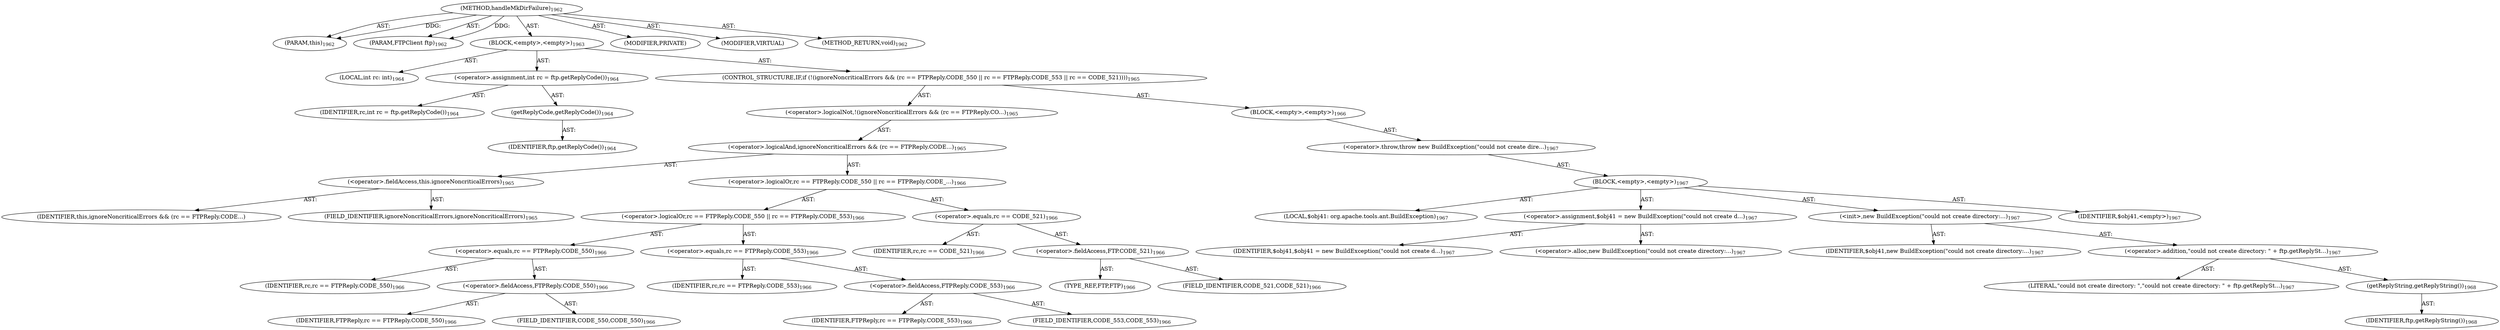 digraph "handleMkDirFailure" {  
"111669149767" [label = <(METHOD,handleMkDirFailure)<SUB>1962</SUB>> ]
"115964117154" [label = <(PARAM,this)<SUB>1962</SUB>> ]
"115964117155" [label = <(PARAM,FTPClient ftp)<SUB>1962</SUB>> ]
"25769804138" [label = <(BLOCK,&lt;empty&gt;,&lt;empty&gt;)<SUB>1963</SUB>> ]
"94489280657" [label = <(LOCAL,int rc: int)<SUB>1964</SUB>> ]
"30064772554" [label = <(&lt;operator&gt;.assignment,int rc = ftp.getReplyCode())<SUB>1964</SUB>> ]
"68719477997" [label = <(IDENTIFIER,rc,int rc = ftp.getReplyCode())<SUB>1964</SUB>> ]
"30064772555" [label = <(getReplyCode,getReplyCode())<SUB>1964</SUB>> ]
"68719477998" [label = <(IDENTIFIER,ftp,getReplyCode())<SUB>1964</SUB>> ]
"47244640510" [label = <(CONTROL_STRUCTURE,IF,if (!(ignoreNoncriticalErrors &amp;&amp; (rc == FTPReply.CODE_550 || rc == FTPReply.CODE_553 || rc == CODE_521))))<SUB>1965</SUB>> ]
"30064772556" [label = <(&lt;operator&gt;.logicalNot,!(ignoreNoncriticalErrors &amp;&amp; (rc == FTPReply.CO...)<SUB>1965</SUB>> ]
"30064772557" [label = <(&lt;operator&gt;.logicalAnd,ignoreNoncriticalErrors &amp;&amp; (rc == FTPReply.CODE...)<SUB>1965</SUB>> ]
"30064772558" [label = <(&lt;operator&gt;.fieldAccess,this.ignoreNoncriticalErrors)<SUB>1965</SUB>> ]
"68719477999" [label = <(IDENTIFIER,this,ignoreNoncriticalErrors &amp;&amp; (rc == FTPReply.CODE...)> ]
"55834575168" [label = <(FIELD_IDENTIFIER,ignoreNoncriticalErrors,ignoreNoncriticalErrors)<SUB>1965</SUB>> ]
"30064772559" [label = <(&lt;operator&gt;.logicalOr,rc == FTPReply.CODE_550 || rc == FTPReply.CODE_...)<SUB>1966</SUB>> ]
"30064772560" [label = <(&lt;operator&gt;.logicalOr,rc == FTPReply.CODE_550 || rc == FTPReply.CODE_553)<SUB>1966</SUB>> ]
"30064772561" [label = <(&lt;operator&gt;.equals,rc == FTPReply.CODE_550)<SUB>1966</SUB>> ]
"68719478000" [label = <(IDENTIFIER,rc,rc == FTPReply.CODE_550)<SUB>1966</SUB>> ]
"30064772562" [label = <(&lt;operator&gt;.fieldAccess,FTPReply.CODE_550)<SUB>1966</SUB>> ]
"68719478001" [label = <(IDENTIFIER,FTPReply,rc == FTPReply.CODE_550)<SUB>1966</SUB>> ]
"55834575169" [label = <(FIELD_IDENTIFIER,CODE_550,CODE_550)<SUB>1966</SUB>> ]
"30064772563" [label = <(&lt;operator&gt;.equals,rc == FTPReply.CODE_553)<SUB>1966</SUB>> ]
"68719478002" [label = <(IDENTIFIER,rc,rc == FTPReply.CODE_553)<SUB>1966</SUB>> ]
"30064772564" [label = <(&lt;operator&gt;.fieldAccess,FTPReply.CODE_553)<SUB>1966</SUB>> ]
"68719478003" [label = <(IDENTIFIER,FTPReply,rc == FTPReply.CODE_553)<SUB>1966</SUB>> ]
"55834575170" [label = <(FIELD_IDENTIFIER,CODE_553,CODE_553)<SUB>1966</SUB>> ]
"30064772565" [label = <(&lt;operator&gt;.equals,rc == CODE_521)<SUB>1966</SUB>> ]
"68719478004" [label = <(IDENTIFIER,rc,rc == CODE_521)<SUB>1966</SUB>> ]
"30064772566" [label = <(&lt;operator&gt;.fieldAccess,FTP.CODE_521)<SUB>1966</SUB>> ]
"180388626465" [label = <(TYPE_REF,FTP,FTP)<SUB>1966</SUB>> ]
"55834575171" [label = <(FIELD_IDENTIFIER,CODE_521,CODE_521)<SUB>1966</SUB>> ]
"25769804139" [label = <(BLOCK,&lt;empty&gt;,&lt;empty&gt;)<SUB>1966</SUB>> ]
"30064772567" [label = <(&lt;operator&gt;.throw,throw new BuildException(&quot;could not create dire...)<SUB>1967</SUB>> ]
"25769804140" [label = <(BLOCK,&lt;empty&gt;,&lt;empty&gt;)<SUB>1967</SUB>> ]
"94489280658" [label = <(LOCAL,$obj41: org.apache.tools.ant.BuildException)<SUB>1967</SUB>> ]
"30064772568" [label = <(&lt;operator&gt;.assignment,$obj41 = new BuildException(&quot;could not create d...)<SUB>1967</SUB>> ]
"68719478005" [label = <(IDENTIFIER,$obj41,$obj41 = new BuildException(&quot;could not create d...)<SUB>1967</SUB>> ]
"30064772569" [label = <(&lt;operator&gt;.alloc,new BuildException(&quot;could not create directory:...)<SUB>1967</SUB>> ]
"30064772570" [label = <(&lt;init&gt;,new BuildException(&quot;could not create directory:...)<SUB>1967</SUB>> ]
"68719478006" [label = <(IDENTIFIER,$obj41,new BuildException(&quot;could not create directory:...)<SUB>1967</SUB>> ]
"30064772571" [label = <(&lt;operator&gt;.addition,&quot;could not create directory: &quot; + ftp.getReplySt...)<SUB>1967</SUB>> ]
"90194313460" [label = <(LITERAL,&quot;could not create directory: &quot;,&quot;could not create directory: &quot; + ftp.getReplySt...)<SUB>1967</SUB>> ]
"30064772572" [label = <(getReplyString,getReplyString())<SUB>1968</SUB>> ]
"68719478007" [label = <(IDENTIFIER,ftp,getReplyString())<SUB>1968</SUB>> ]
"68719478008" [label = <(IDENTIFIER,$obj41,&lt;empty&gt;)<SUB>1967</SUB>> ]
"133143986383" [label = <(MODIFIER,PRIVATE)> ]
"133143986384" [label = <(MODIFIER,VIRTUAL)> ]
"128849018951" [label = <(METHOD_RETURN,void)<SUB>1962</SUB>> ]
  "111669149767" -> "115964117154"  [ label = "AST: "] 
  "111669149767" -> "115964117155"  [ label = "AST: "] 
  "111669149767" -> "25769804138"  [ label = "AST: "] 
  "111669149767" -> "133143986383"  [ label = "AST: "] 
  "111669149767" -> "133143986384"  [ label = "AST: "] 
  "111669149767" -> "128849018951"  [ label = "AST: "] 
  "25769804138" -> "94489280657"  [ label = "AST: "] 
  "25769804138" -> "30064772554"  [ label = "AST: "] 
  "25769804138" -> "47244640510"  [ label = "AST: "] 
  "30064772554" -> "68719477997"  [ label = "AST: "] 
  "30064772554" -> "30064772555"  [ label = "AST: "] 
  "30064772555" -> "68719477998"  [ label = "AST: "] 
  "47244640510" -> "30064772556"  [ label = "AST: "] 
  "47244640510" -> "25769804139"  [ label = "AST: "] 
  "30064772556" -> "30064772557"  [ label = "AST: "] 
  "30064772557" -> "30064772558"  [ label = "AST: "] 
  "30064772557" -> "30064772559"  [ label = "AST: "] 
  "30064772558" -> "68719477999"  [ label = "AST: "] 
  "30064772558" -> "55834575168"  [ label = "AST: "] 
  "30064772559" -> "30064772560"  [ label = "AST: "] 
  "30064772559" -> "30064772565"  [ label = "AST: "] 
  "30064772560" -> "30064772561"  [ label = "AST: "] 
  "30064772560" -> "30064772563"  [ label = "AST: "] 
  "30064772561" -> "68719478000"  [ label = "AST: "] 
  "30064772561" -> "30064772562"  [ label = "AST: "] 
  "30064772562" -> "68719478001"  [ label = "AST: "] 
  "30064772562" -> "55834575169"  [ label = "AST: "] 
  "30064772563" -> "68719478002"  [ label = "AST: "] 
  "30064772563" -> "30064772564"  [ label = "AST: "] 
  "30064772564" -> "68719478003"  [ label = "AST: "] 
  "30064772564" -> "55834575170"  [ label = "AST: "] 
  "30064772565" -> "68719478004"  [ label = "AST: "] 
  "30064772565" -> "30064772566"  [ label = "AST: "] 
  "30064772566" -> "180388626465"  [ label = "AST: "] 
  "30064772566" -> "55834575171"  [ label = "AST: "] 
  "25769804139" -> "30064772567"  [ label = "AST: "] 
  "30064772567" -> "25769804140"  [ label = "AST: "] 
  "25769804140" -> "94489280658"  [ label = "AST: "] 
  "25769804140" -> "30064772568"  [ label = "AST: "] 
  "25769804140" -> "30064772570"  [ label = "AST: "] 
  "25769804140" -> "68719478008"  [ label = "AST: "] 
  "30064772568" -> "68719478005"  [ label = "AST: "] 
  "30064772568" -> "30064772569"  [ label = "AST: "] 
  "30064772570" -> "68719478006"  [ label = "AST: "] 
  "30064772570" -> "30064772571"  [ label = "AST: "] 
  "30064772571" -> "90194313460"  [ label = "AST: "] 
  "30064772571" -> "30064772572"  [ label = "AST: "] 
  "30064772572" -> "68719478007"  [ label = "AST: "] 
  "111669149767" -> "115964117154"  [ label = "DDG: "] 
  "111669149767" -> "115964117155"  [ label = "DDG: "] 
}

